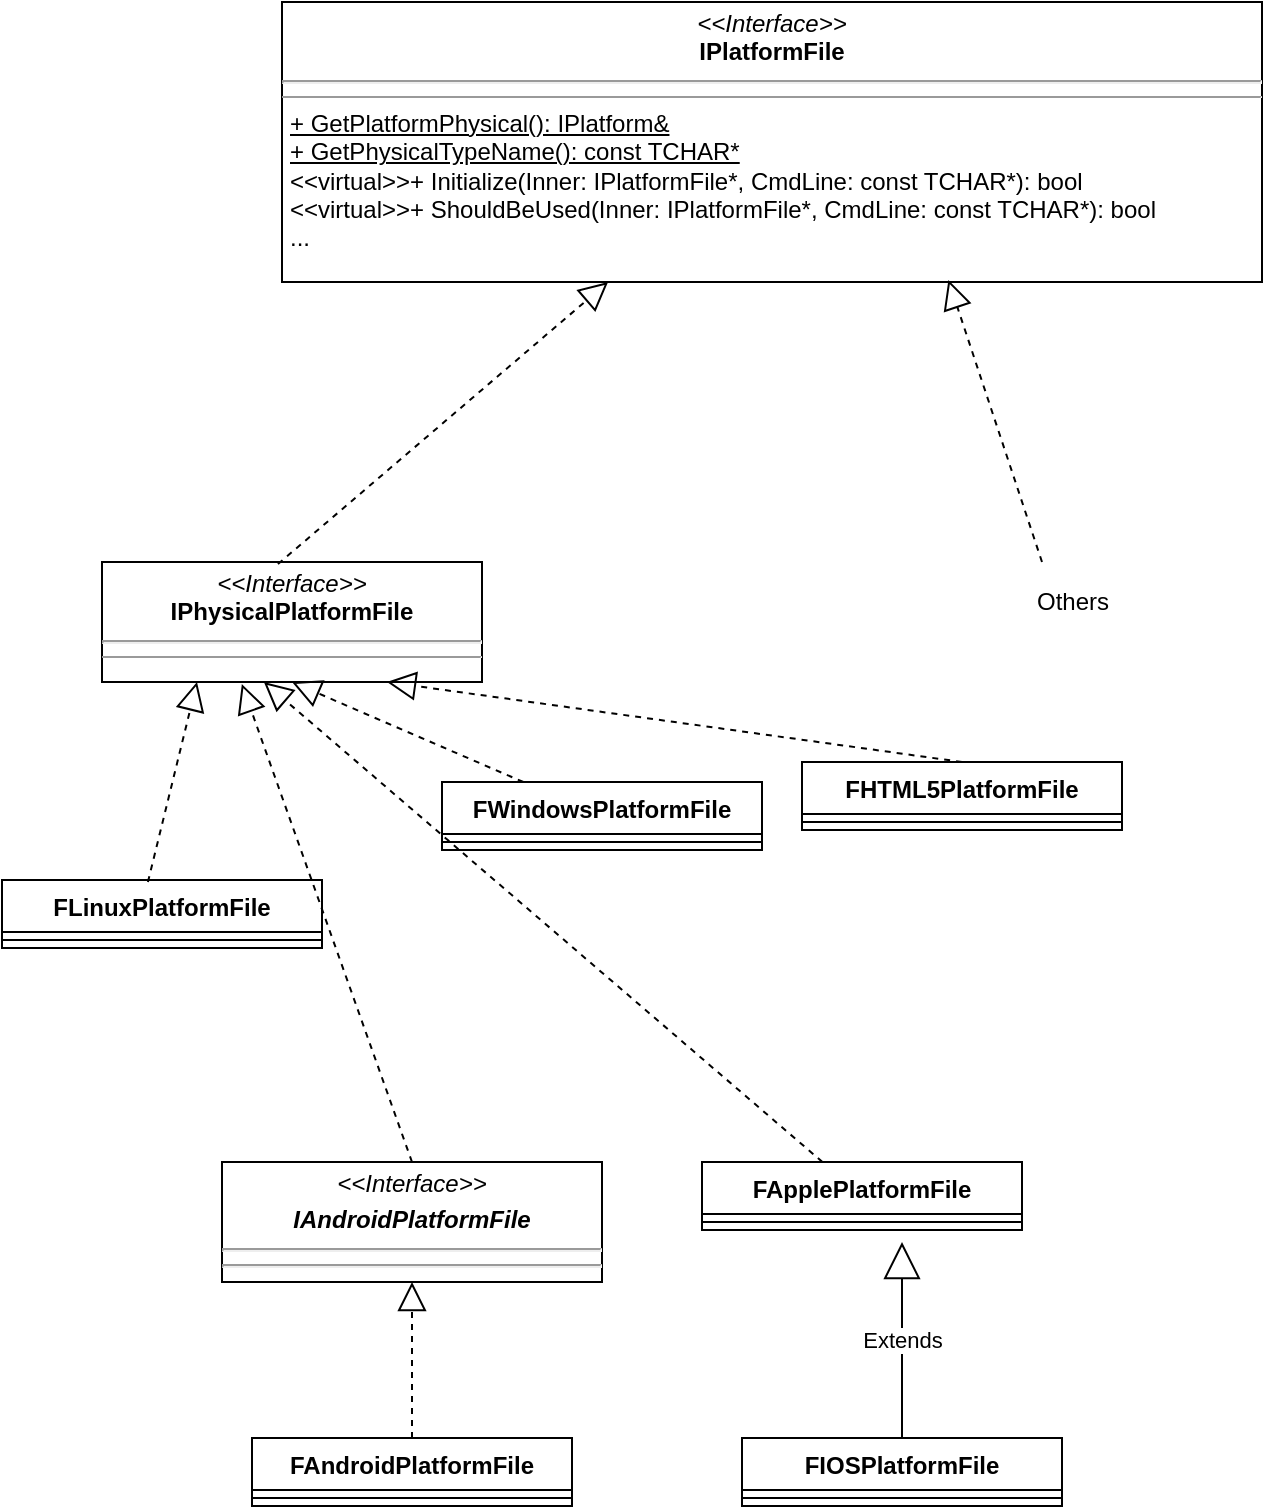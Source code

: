 <mxfile version="12.9.9" type="device"><diagram id="C5RBs43oDa-KdzZeNtuy" name="Page-1"><mxGraphModel dx="1422" dy="822" grid="1" gridSize="10" guides="1" tooltips="1" connect="1" arrows="1" fold="1" page="1" pageScale="1" pageWidth="827" pageHeight="1169" math="0" shadow="0"><root><mxCell id="WIyWlLk6GJQsqaUBKTNV-0"/><mxCell id="WIyWlLk6GJQsqaUBKTNV-1" parent="WIyWlLk6GJQsqaUBKTNV-0"/><mxCell id="81O8HA95QeCThEDOR2lR-4" value="&lt;p style=&quot;margin: 0px ; margin-top: 4px ; text-align: center&quot;&gt;&lt;i&gt;&amp;lt;&amp;lt;Interface&amp;gt;&amp;gt;&lt;/i&gt;&lt;br&gt;&lt;b&gt;IPlatformFile&lt;/b&gt;&lt;/p&gt;&lt;hr&gt;&lt;hr size=&quot;1&quot;&gt;&lt;p style=&quot;margin: 0px ; margin-left: 4px&quot;&gt;&lt;/p&gt;&lt;p style=&quot;margin: 0px ; margin-left: 4px&quot;&gt;&lt;u&gt;+ GetPlatformPhysical(): IPlatform&amp;amp;&lt;/u&gt;&lt;br&gt;&lt;u&gt;+ GetPhysicalTypeName(): const TCHAR*&lt;/u&gt;&lt;/p&gt;&lt;p style=&quot;margin: 0px ; margin-left: 4px&quot;&gt;&amp;lt;&amp;lt;virtual&amp;gt;&amp;gt;+ Initialize(Inner: IPlatformFile*, CmdLine: const TCHAR*): bool&lt;/p&gt;&lt;p style=&quot;margin: 0px ; margin-left: 4px&quot;&gt;&amp;lt;&amp;lt;virtual&amp;gt;&amp;gt;+ ShouldBeUsed(Inner: IPlatformFile*, CmdLine: const TCHAR*): bool&lt;/p&gt;&lt;p style=&quot;margin: 0px ; margin-left: 4px&quot;&gt;...&lt;/p&gt;" style="verticalAlign=top;align=left;overflow=fill;fontSize=12;fontFamily=Helvetica;html=1;" vertex="1" parent="WIyWlLk6GJQsqaUBKTNV-1"><mxGeometry x="160" y="60" width="490" height="140" as="geometry"/></mxCell><mxCell id="81O8HA95QeCThEDOR2lR-14" value="&lt;p style=&quot;margin: 0px ; margin-top: 4px ; text-align: center&quot;&gt;&lt;i&gt;&amp;lt;&amp;lt;Interface&amp;gt;&amp;gt;&lt;/i&gt;&lt;br&gt;&lt;b&gt;IPhysicalPlatformFile&lt;/b&gt;&lt;/p&gt;&lt;hr&gt;&lt;hr size=&quot;1&quot;&gt;&lt;p style=&quot;margin: 0px ; margin-left: 4px&quot;&gt;&lt;br&gt;&lt;/p&gt;" style="verticalAlign=top;align=left;overflow=fill;fontSize=12;fontFamily=Helvetica;html=1;" vertex="1" parent="WIyWlLk6GJQsqaUBKTNV-1"><mxGeometry x="70" y="340" width="190" height="60" as="geometry"/></mxCell><mxCell id="81O8HA95QeCThEDOR2lR-15" value="" style="endArrow=block;dashed=1;endFill=0;endSize=12;html=1;exitX=0.463;exitY=0.017;exitDx=0;exitDy=0;exitPerimeter=0;" edge="1" parent="WIyWlLk6GJQsqaUBKTNV-1" source="81O8HA95QeCThEDOR2lR-14" target="81O8HA95QeCThEDOR2lR-4"><mxGeometry width="160" relative="1" as="geometry"><mxPoint x="350" y="350" as="sourcePoint"/><mxPoint x="510" y="350" as="targetPoint"/></mxGeometry></mxCell><mxCell id="81O8HA95QeCThEDOR2lR-16" value="FLinuxPlatformFile" style="swimlane;fontStyle=1;align=center;verticalAlign=top;childLayout=stackLayout;horizontal=1;startSize=26;horizontalStack=0;resizeParent=1;resizeParentMax=0;resizeLast=0;collapsible=1;marginBottom=0;" vertex="1" parent="WIyWlLk6GJQsqaUBKTNV-1"><mxGeometry x="20" y="499" width="160" height="34" as="geometry"/></mxCell><mxCell id="81O8HA95QeCThEDOR2lR-18" value="" style="line;strokeWidth=1;fillColor=none;align=left;verticalAlign=middle;spacingTop=-1;spacingLeft=3;spacingRight=3;rotatable=0;labelPosition=right;points=[];portConstraint=eastwest;" vertex="1" parent="81O8HA95QeCThEDOR2lR-16"><mxGeometry y="26" width="160" height="8" as="geometry"/></mxCell><mxCell id="81O8HA95QeCThEDOR2lR-23" value="" style="endArrow=block;dashed=1;endFill=0;endSize=12;html=1;exitX=0.456;exitY=0.029;exitDx=0;exitDy=0;exitPerimeter=0;entryX=0.25;entryY=1;entryDx=0;entryDy=0;" edge="1" parent="WIyWlLk6GJQsqaUBKTNV-1" source="81O8HA95QeCThEDOR2lR-16" target="81O8HA95QeCThEDOR2lR-14"><mxGeometry width="160" relative="1" as="geometry"><mxPoint x="350" y="350" as="sourcePoint"/><mxPoint x="510" y="350" as="targetPoint"/></mxGeometry></mxCell><mxCell id="81O8HA95QeCThEDOR2lR-28" value="" style="endArrow=block;dashed=1;endFill=0;endSize=12;html=1;exitX=0.5;exitY=0;exitDx=0;exitDy=0;entryX=0.75;entryY=1;entryDx=0;entryDy=0;" edge="1" parent="WIyWlLk6GJQsqaUBKTNV-1" source="81O8HA95QeCThEDOR2lR-26" target="81O8HA95QeCThEDOR2lR-14"><mxGeometry width="160" relative="1" as="geometry"><mxPoint x="457.73" y="499.996" as="sourcePoint"/><mxPoint x="482.27" y="400.01" as="targetPoint"/></mxGeometry></mxCell><mxCell id="81O8HA95QeCThEDOR2lR-29" value="" style="endArrow=block;dashed=1;endFill=0;endSize=12;html=1;entryX=0.5;entryY=1;entryDx=0;entryDy=0;" edge="1" parent="WIyWlLk6GJQsqaUBKTNV-1" source="81O8HA95QeCThEDOR2lR-24" target="81O8HA95QeCThEDOR2lR-14"><mxGeometry width="160" relative="1" as="geometry"><mxPoint x="290" y="499.996" as="sourcePoint"/><mxPoint x="314.54" y="400.01" as="targetPoint"/></mxGeometry></mxCell><mxCell id="81O8HA95QeCThEDOR2lR-30" value="&lt;p style=&quot;margin: 0px ; margin-top: 4px ; text-align: center&quot;&gt;&lt;i&gt;&amp;lt;&amp;lt;Interface&amp;gt;&amp;gt;&lt;/i&gt;&lt;/p&gt;&lt;p style=&quot;margin: 0px ; margin-top: 4px ; text-align: center&quot;&gt;&lt;i&gt;&lt;b&gt;IAndroidPlatformFile&lt;/b&gt;&lt;/i&gt;&lt;/p&gt;&lt;p style=&quot;margin: 0px ; margin-left: 4px&quot;&gt;&lt;/p&gt;&lt;hr&gt;&lt;hr&gt;" style="verticalAlign=top;align=left;overflow=fill;fontSize=12;fontFamily=Helvetica;html=1;" vertex="1" parent="WIyWlLk6GJQsqaUBKTNV-1"><mxGeometry x="130" y="640" width="190" height="60" as="geometry"/></mxCell><mxCell id="81O8HA95QeCThEDOR2lR-31" value="" style="endArrow=block;dashed=1;endFill=0;endSize=12;html=1;exitX=0.5;exitY=0;exitDx=0;exitDy=0;entryX=0.368;entryY=1.017;entryDx=0;entryDy=0;entryPerimeter=0;" edge="1" parent="WIyWlLk6GJQsqaUBKTNV-1" source="81O8HA95QeCThEDOR2lR-30" target="81O8HA95QeCThEDOR2lR-14"><mxGeometry width="160" relative="1" as="geometry"><mxPoint x="500" y="330" as="sourcePoint"/><mxPoint x="510" y="350" as="targetPoint"/><Array as="points"/></mxGeometry></mxCell><mxCell id="81O8HA95QeCThEDOR2lR-26" value="FHTML5PlatformFile" style="swimlane;fontStyle=1;align=center;verticalAlign=top;childLayout=stackLayout;horizontal=1;startSize=26;horizontalStack=0;resizeParent=1;resizeParentMax=0;resizeLast=0;collapsible=1;marginBottom=0;" vertex="1" parent="WIyWlLk6GJQsqaUBKTNV-1"><mxGeometry x="420" y="440" width="160" height="34" as="geometry"/></mxCell><mxCell id="81O8HA95QeCThEDOR2lR-27" value="" style="line;strokeWidth=1;fillColor=none;align=left;verticalAlign=middle;spacingTop=-1;spacingLeft=3;spacingRight=3;rotatable=0;labelPosition=right;points=[];portConstraint=eastwest;" vertex="1" parent="81O8HA95QeCThEDOR2lR-26"><mxGeometry y="26" width="160" height="8" as="geometry"/></mxCell><mxCell id="81O8HA95QeCThEDOR2lR-24" value="FWindowsPlatformFile" style="swimlane;fontStyle=1;align=center;verticalAlign=top;childLayout=stackLayout;horizontal=1;startSize=26;horizontalStack=0;resizeParent=1;resizeParentMax=0;resizeLast=0;collapsible=1;marginBottom=0;" vertex="1" parent="WIyWlLk6GJQsqaUBKTNV-1"><mxGeometry x="240" y="450" width="160" height="34" as="geometry"/></mxCell><mxCell id="81O8HA95QeCThEDOR2lR-25" value="" style="line;strokeWidth=1;fillColor=none;align=left;verticalAlign=middle;spacingTop=-1;spacingLeft=3;spacingRight=3;rotatable=0;labelPosition=right;points=[];portConstraint=eastwest;" vertex="1" parent="81O8HA95QeCThEDOR2lR-24"><mxGeometry y="26" width="160" height="8" as="geometry"/></mxCell><mxCell id="81O8HA95QeCThEDOR2lR-33" value="" style="endArrow=block;dashed=1;endFill=0;endSize=12;html=1;entryX=0.426;entryY=1;entryDx=0;entryDy=0;entryPerimeter=0;" edge="1" parent="WIyWlLk6GJQsqaUBKTNV-1" source="81O8HA95QeCThEDOR2lR-34" target="81O8HA95QeCThEDOR2lR-14"><mxGeometry width="160" relative="1" as="geometry"><mxPoint x="412.327" y="640" as="sourcePoint"/><mxPoint x="149.92" y="411.02" as="targetPoint"/><Array as="points"/></mxGeometry></mxCell><mxCell id="81O8HA95QeCThEDOR2lR-34" value="FApplePlatformFile" style="swimlane;fontStyle=1;align=center;verticalAlign=top;childLayout=stackLayout;horizontal=1;startSize=26;horizontalStack=0;resizeParent=1;resizeParentMax=0;resizeLast=0;collapsible=1;marginBottom=0;" vertex="1" parent="WIyWlLk6GJQsqaUBKTNV-1"><mxGeometry x="370" y="640" width="160" height="34" as="geometry"/></mxCell><mxCell id="81O8HA95QeCThEDOR2lR-36" value="" style="line;strokeWidth=1;fillColor=none;align=left;verticalAlign=middle;spacingTop=-1;spacingLeft=3;spacingRight=3;rotatable=0;labelPosition=right;points=[];portConstraint=eastwest;" vertex="1" parent="81O8HA95QeCThEDOR2lR-34"><mxGeometry y="26" width="160" height="8" as="geometry"/></mxCell><mxCell id="81O8HA95QeCThEDOR2lR-39" value="FAndroidPlatformFile" style="swimlane;fontStyle=1;align=center;verticalAlign=top;childLayout=stackLayout;horizontal=1;startSize=26;horizontalStack=0;resizeParent=1;resizeParentMax=0;resizeLast=0;collapsible=1;marginBottom=0;" vertex="1" parent="WIyWlLk6GJQsqaUBKTNV-1"><mxGeometry x="145" y="778" width="160" height="34" as="geometry"/></mxCell><mxCell id="81O8HA95QeCThEDOR2lR-41" value="" style="line;strokeWidth=1;fillColor=none;align=left;verticalAlign=middle;spacingTop=-1;spacingLeft=3;spacingRight=3;rotatable=0;labelPosition=right;points=[];portConstraint=eastwest;" vertex="1" parent="81O8HA95QeCThEDOR2lR-39"><mxGeometry y="26" width="160" height="8" as="geometry"/></mxCell><mxCell id="81O8HA95QeCThEDOR2lR-44" value="" style="endArrow=block;dashed=1;endFill=0;endSize=12;html=1;exitX=0.5;exitY=0;exitDx=0;exitDy=0;" edge="1" parent="WIyWlLk6GJQsqaUBKTNV-1" source="81O8HA95QeCThEDOR2lR-39" target="81O8HA95QeCThEDOR2lR-30"><mxGeometry width="160" relative="1" as="geometry"><mxPoint x="350" y="650" as="sourcePoint"/><mxPoint x="510" y="650" as="targetPoint"/></mxGeometry></mxCell><mxCell id="81O8HA95QeCThEDOR2lR-52" value="Extends" style="endArrow=block;endSize=16;endFill=0;html=1;exitX=0.5;exitY=0;exitDx=0;exitDy=0;" edge="1" parent="WIyWlLk6GJQsqaUBKTNV-1" source="81O8HA95QeCThEDOR2lR-47"><mxGeometry width="160" relative="1" as="geometry"><mxPoint x="460" y="740" as="sourcePoint"/><mxPoint x="470" y="680" as="targetPoint"/></mxGeometry></mxCell><mxCell id="81O8HA95QeCThEDOR2lR-47" value="FIOSPlatformFile" style="swimlane;fontStyle=1;align=center;verticalAlign=top;childLayout=stackLayout;horizontal=1;startSize=26;horizontalStack=0;resizeParent=1;resizeParentMax=0;resizeLast=0;collapsible=1;marginBottom=0;" vertex="1" parent="WIyWlLk6GJQsqaUBKTNV-1"><mxGeometry x="390" y="778" width="160" height="34" as="geometry"/></mxCell><mxCell id="81O8HA95QeCThEDOR2lR-49" value="" style="line;strokeWidth=1;fillColor=none;align=left;verticalAlign=middle;spacingTop=-1;spacingLeft=3;spacingRight=3;rotatable=0;labelPosition=right;points=[];portConstraint=eastwest;" vertex="1" parent="81O8HA95QeCThEDOR2lR-47"><mxGeometry y="26" width="160" height="8" as="geometry"/></mxCell><mxCell id="81O8HA95QeCThEDOR2lR-53" value="" style="endArrow=block;dashed=1;endFill=0;endSize=12;html=1;entryX=0.68;entryY=0.993;entryDx=0;entryDy=0;entryPerimeter=0;" edge="1" parent="WIyWlLk6GJQsqaUBKTNV-1" target="81O8HA95QeCThEDOR2lR-4"><mxGeometry width="160" relative="1" as="geometry"><mxPoint x="540" y="340" as="sourcePoint"/><mxPoint x="510" y="350" as="targetPoint"/></mxGeometry></mxCell><mxCell id="81O8HA95QeCThEDOR2lR-54" value="Others" style="text;html=1;align=center;verticalAlign=middle;resizable=0;points=[];autosize=1;" vertex="1" parent="WIyWlLk6GJQsqaUBKTNV-1"><mxGeometry x="530" y="350" width="50" height="20" as="geometry"/></mxCell></root></mxGraphModel></diagram></mxfile>